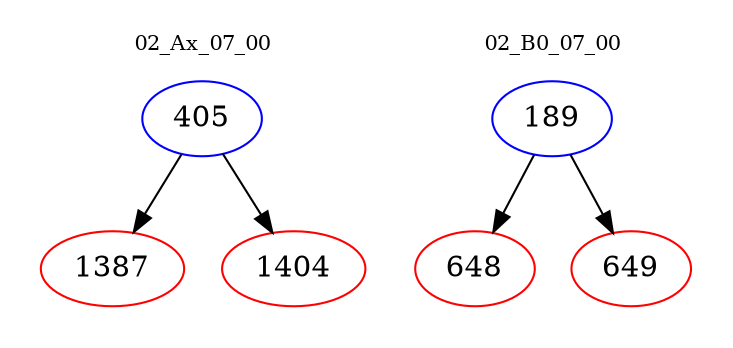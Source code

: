digraph{
subgraph cluster_0 {
color = white
label = "02_Ax_07_00";
fontsize=10;
T0_405 [label="405", color="blue"]
T0_405 -> T0_1387 [color="black"]
T0_1387 [label="1387", color="red"]
T0_405 -> T0_1404 [color="black"]
T0_1404 [label="1404", color="red"]
}
subgraph cluster_1 {
color = white
label = "02_B0_07_00";
fontsize=10;
T1_189 [label="189", color="blue"]
T1_189 -> T1_648 [color="black"]
T1_648 [label="648", color="red"]
T1_189 -> T1_649 [color="black"]
T1_649 [label="649", color="red"]
}
}
